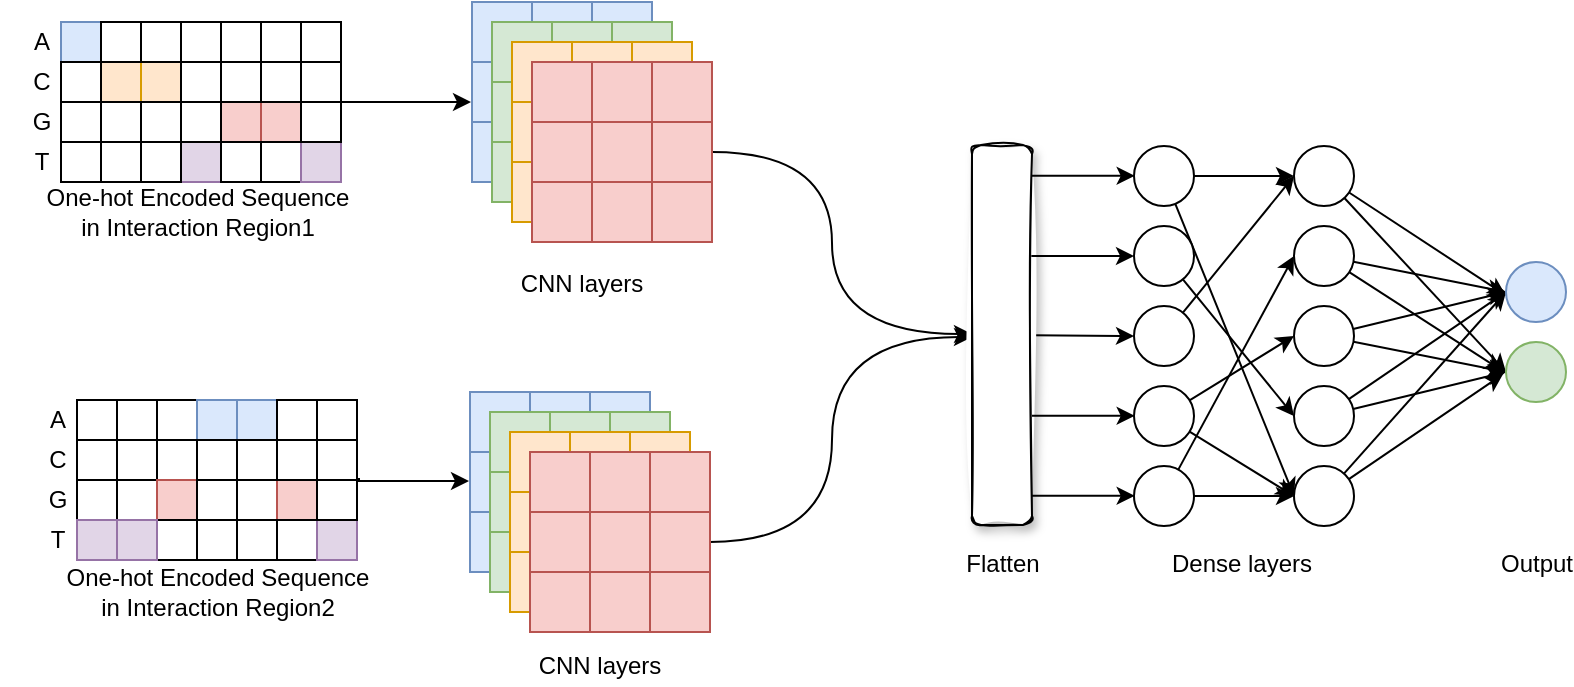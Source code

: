 <mxfile version="14.8.5" type="github">
  <diagram id="KxuiyelQ4g_LW83yEsCo" name="Page-1">
    <mxGraphModel dx="813" dy="436" grid="1" gridSize="10" guides="1" tooltips="1" connect="1" arrows="1" fold="1" page="1" pageScale="1" pageWidth="4681" pageHeight="3300" math="0" shadow="0">
      <root>
        <mxCell id="0" />
        <mxCell id="1" parent="0" />
        <mxCell id="DCVeUOY5UcHhxP_ibhvg-289" style="edgeStyle=orthogonalEdgeStyle;rounded=0;orthogonalLoop=1;jettySize=auto;html=1;" edge="1" parent="1">
          <mxGeometry relative="1" as="geometry">
            <mxPoint x="529.5" y="220" as="targetPoint" />
            <mxPoint x="464.5" y="220" as="sourcePoint" />
            <Array as="points">
              <mxPoint x="464.5" y="220" />
            </Array>
          </mxGeometry>
        </mxCell>
        <mxCell id="DCVeUOY5UcHhxP_ibhvg-291" style="edgeStyle=orthogonalEdgeStyle;rounded=0;orthogonalLoop=1;jettySize=auto;html=1;exitX=1;exitY=1;exitDx=0;exitDy=0;" edge="1" parent="1">
          <mxGeometry relative="1" as="geometry">
            <mxPoint x="473.5" y="408" as="sourcePoint" />
            <mxPoint x="528.5" y="409.5" as="targetPoint" />
            <Array as="points">
              <mxPoint x="473.5" y="409.5" />
            </Array>
          </mxGeometry>
        </mxCell>
        <mxCell id="DCVeUOY5UcHhxP_ibhvg-327" value="G" style="text;html=1;strokeColor=none;fillColor=none;align=center;verticalAlign=middle;whiteSpace=wrap;rounded=0;" vertex="1" parent="1">
          <mxGeometry x="294.5" y="220" width="40" height="20" as="geometry" />
        </mxCell>
        <mxCell id="DCVeUOY5UcHhxP_ibhvg-328" value="T" style="text;html=1;strokeColor=none;fillColor=none;align=center;verticalAlign=middle;whiteSpace=wrap;rounded=0;" vertex="1" parent="1">
          <mxGeometry x="294.5" y="240" width="40" height="20" as="geometry" />
        </mxCell>
        <mxCell id="DCVeUOY5UcHhxP_ibhvg-329" value="&lt;div&gt;A&lt;/div&gt;" style="text;html=1;strokeColor=none;fillColor=none;align=center;verticalAlign=middle;whiteSpace=wrap;rounded=0;" vertex="1" parent="1">
          <mxGeometry x="294.5" y="180" width="40" height="20" as="geometry" />
        </mxCell>
        <mxCell id="DCVeUOY5UcHhxP_ibhvg-330" value="C" style="text;html=1;strokeColor=none;fillColor=none;align=center;verticalAlign=middle;whiteSpace=wrap;rounded=0;" vertex="1" parent="1">
          <mxGeometry x="294.5" y="200" width="40" height="20" as="geometry" />
        </mxCell>
        <mxCell id="DCVeUOY5UcHhxP_ibhvg-331" value="" style="whiteSpace=wrap;html=1;aspect=fixed;fillColor=#dae8fc;strokeColor=#6c8ebf;" vertex="1" parent="1">
          <mxGeometry x="324.5" y="180" width="20" height="20" as="geometry" />
        </mxCell>
        <mxCell id="DCVeUOY5UcHhxP_ibhvg-332" value="" style="whiteSpace=wrap;html=1;aspect=fixed;" vertex="1" parent="1">
          <mxGeometry x="344.5" y="200" width="20" height="20" as="geometry" />
        </mxCell>
        <mxCell id="DCVeUOY5UcHhxP_ibhvg-333" value="" style="whiteSpace=wrap;html=1;aspect=fixed;fillColor=#ffe6cc;strokeColor=#d79b00;" vertex="1" parent="1">
          <mxGeometry x="344.5" y="200" width="20" height="20" as="geometry" />
        </mxCell>
        <mxCell id="DCVeUOY5UcHhxP_ibhvg-334" value="" style="whiteSpace=wrap;html=1;aspect=fixed;fillColor=#ffe6cc;strokeColor=#d79b00;" vertex="1" parent="1">
          <mxGeometry x="364.5" y="200" width="20" height="20" as="geometry" />
        </mxCell>
        <mxCell id="DCVeUOY5UcHhxP_ibhvg-335" value="" style="whiteSpace=wrap;html=1;aspect=fixed;fillColor=#e1d5e7;strokeColor=#9673a6;" vertex="1" parent="1">
          <mxGeometry x="384.5" y="240" width="20" height="20" as="geometry" />
        </mxCell>
        <mxCell id="DCVeUOY5UcHhxP_ibhvg-336" value="" style="whiteSpace=wrap;html=1;aspect=fixed;fillColor=#f8cecc;strokeColor=#b85450;" vertex="1" parent="1">
          <mxGeometry x="404.5" y="220" width="20" height="20" as="geometry" />
        </mxCell>
        <mxCell id="DCVeUOY5UcHhxP_ibhvg-337" value="" style="whiteSpace=wrap;html=1;aspect=fixed;fillColor=#f8cecc;strokeColor=#b85450;" vertex="1" parent="1">
          <mxGeometry x="424.5" y="220" width="20" height="20" as="geometry" />
        </mxCell>
        <mxCell id="DCVeUOY5UcHhxP_ibhvg-338" value="" style="rounded=0;whiteSpace=wrap;html=1;" vertex="1" parent="1">
          <mxGeometry x="324.5" y="200" width="20" height="20" as="geometry" />
        </mxCell>
        <mxCell id="DCVeUOY5UcHhxP_ibhvg-339" value="" style="rounded=0;whiteSpace=wrap;html=1;" vertex="1" parent="1">
          <mxGeometry x="324.5" y="220" width="20" height="20" as="geometry" />
        </mxCell>
        <mxCell id="DCVeUOY5UcHhxP_ibhvg-340" value="" style="rounded=0;whiteSpace=wrap;html=1;" vertex="1" parent="1">
          <mxGeometry x="344.5" y="220" width="20" height="20" as="geometry" />
        </mxCell>
        <mxCell id="DCVeUOY5UcHhxP_ibhvg-341" value="" style="rounded=0;whiteSpace=wrap;html=1;" vertex="1" parent="1">
          <mxGeometry x="364.5" y="220" width="20" height="20" as="geometry" />
        </mxCell>
        <mxCell id="DCVeUOY5UcHhxP_ibhvg-342" value="" style="rounded=0;whiteSpace=wrap;html=1;" vertex="1" parent="1">
          <mxGeometry x="384.5" y="220" width="20" height="20" as="geometry" />
        </mxCell>
        <mxCell id="DCVeUOY5UcHhxP_ibhvg-343" value="" style="rounded=0;whiteSpace=wrap;html=1;" vertex="1" parent="1">
          <mxGeometry x="364.5" y="240" width="20" height="20" as="geometry" />
        </mxCell>
        <mxCell id="DCVeUOY5UcHhxP_ibhvg-344" value="" style="rounded=0;whiteSpace=wrap;html=1;" vertex="1" parent="1">
          <mxGeometry x="324.5" y="240" width="20" height="20" as="geometry" />
        </mxCell>
        <mxCell id="DCVeUOY5UcHhxP_ibhvg-345" value="" style="rounded=0;whiteSpace=wrap;html=1;" vertex="1" parent="1">
          <mxGeometry x="344.5" y="240" width="20" height="20" as="geometry" />
        </mxCell>
        <mxCell id="DCVeUOY5UcHhxP_ibhvg-346" value="" style="rounded=0;whiteSpace=wrap;html=1;" vertex="1" parent="1">
          <mxGeometry x="404.5" y="240" width="20" height="20" as="geometry" />
        </mxCell>
        <mxCell id="DCVeUOY5UcHhxP_ibhvg-347" value="" style="rounded=0;whiteSpace=wrap;html=1;" vertex="1" parent="1">
          <mxGeometry x="424.5" y="240" width="20" height="20" as="geometry" />
        </mxCell>
        <mxCell id="DCVeUOY5UcHhxP_ibhvg-348" value="" style="rounded=0;whiteSpace=wrap;html=1;" vertex="1" parent="1">
          <mxGeometry x="344.5" y="180" width="20" height="20" as="geometry" />
        </mxCell>
        <mxCell id="DCVeUOY5UcHhxP_ibhvg-349" value="" style="rounded=0;whiteSpace=wrap;html=1;" vertex="1" parent="1">
          <mxGeometry x="364.5" y="180" width="20" height="20" as="geometry" />
        </mxCell>
        <mxCell id="DCVeUOY5UcHhxP_ibhvg-350" value="" style="rounded=0;whiteSpace=wrap;html=1;" vertex="1" parent="1">
          <mxGeometry x="384.5" y="180" width="20" height="20" as="geometry" />
        </mxCell>
        <mxCell id="DCVeUOY5UcHhxP_ibhvg-351" value="" style="rounded=0;whiteSpace=wrap;html=1;" vertex="1" parent="1">
          <mxGeometry x="404.5" y="180" width="20" height="20" as="geometry" />
        </mxCell>
        <mxCell id="DCVeUOY5UcHhxP_ibhvg-352" value="" style="rounded=0;whiteSpace=wrap;html=1;" vertex="1" parent="1">
          <mxGeometry x="384.5" y="200" width="20" height="20" as="geometry" />
        </mxCell>
        <mxCell id="DCVeUOY5UcHhxP_ibhvg-353" value="" style="rounded=0;whiteSpace=wrap;html=1;" vertex="1" parent="1">
          <mxGeometry x="404.5" y="200" width="20" height="20" as="geometry" />
        </mxCell>
        <mxCell id="DCVeUOY5UcHhxP_ibhvg-354" value="" style="rounded=0;whiteSpace=wrap;html=1;" vertex="1" parent="1">
          <mxGeometry x="424.5" y="200" width="20" height="20" as="geometry" />
        </mxCell>
        <mxCell id="DCVeUOY5UcHhxP_ibhvg-355" value="" style="rounded=0;whiteSpace=wrap;html=1;" vertex="1" parent="1">
          <mxGeometry x="424.5" y="180" width="20" height="20" as="geometry" />
        </mxCell>
        <mxCell id="DCVeUOY5UcHhxP_ibhvg-356" value="" style="whiteSpace=wrap;html=1;aspect=fixed;fillColor=#e1d5e7;strokeColor=#9673a6;" vertex="1" parent="1">
          <mxGeometry x="444.5" y="240" width="20" height="20" as="geometry" />
        </mxCell>
        <mxCell id="DCVeUOY5UcHhxP_ibhvg-357" value="" style="rounded=0;whiteSpace=wrap;html=1;" vertex="1" parent="1">
          <mxGeometry x="444.5" y="220" width="20" height="20" as="geometry" />
        </mxCell>
        <mxCell id="DCVeUOY5UcHhxP_ibhvg-358" value="" style="rounded=0;whiteSpace=wrap;html=1;" vertex="1" parent="1">
          <mxGeometry x="444.5" y="180" width="20" height="20" as="geometry" />
        </mxCell>
        <mxCell id="DCVeUOY5UcHhxP_ibhvg-359" value="" style="rounded=0;whiteSpace=wrap;html=1;" vertex="1" parent="1">
          <mxGeometry x="444.5" y="200" width="20" height="20" as="geometry" />
        </mxCell>
        <mxCell id="DCVeUOY5UcHhxP_ibhvg-361" value="G" style="text;html=1;strokeColor=none;fillColor=none;align=center;verticalAlign=middle;whiteSpace=wrap;rounded=0;" vertex="1" parent="1">
          <mxGeometry x="302.5" y="409" width="40" height="20" as="geometry" />
        </mxCell>
        <mxCell id="DCVeUOY5UcHhxP_ibhvg-362" value="T" style="text;html=1;strokeColor=none;fillColor=none;align=center;verticalAlign=middle;whiteSpace=wrap;rounded=0;" vertex="1" parent="1">
          <mxGeometry x="302.5" y="429" width="40" height="20" as="geometry" />
        </mxCell>
        <mxCell id="DCVeUOY5UcHhxP_ibhvg-363" value="&lt;div&gt;A&lt;/div&gt;" style="text;html=1;strokeColor=none;fillColor=none;align=center;verticalAlign=middle;whiteSpace=wrap;rounded=0;" vertex="1" parent="1">
          <mxGeometry x="302.5" y="369" width="40" height="20" as="geometry" />
        </mxCell>
        <mxCell id="DCVeUOY5UcHhxP_ibhvg-364" value="C" style="text;html=1;strokeColor=none;fillColor=none;align=center;verticalAlign=middle;whiteSpace=wrap;rounded=0;" vertex="1" parent="1">
          <mxGeometry x="302.5" y="389" width="40" height="20" as="geometry" />
        </mxCell>
        <mxCell id="DCVeUOY5UcHhxP_ibhvg-365" value="" style="whiteSpace=wrap;html=1;aspect=fixed;" vertex="1" parent="1">
          <mxGeometry x="332.5" y="369" width="20" height="20" as="geometry" />
        </mxCell>
        <mxCell id="DCVeUOY5UcHhxP_ibhvg-366" value="" style="whiteSpace=wrap;html=1;aspect=fixed;" vertex="1" parent="1">
          <mxGeometry x="352.5" y="389" width="20" height="20" as="geometry" />
        </mxCell>
        <mxCell id="DCVeUOY5UcHhxP_ibhvg-367" value="" style="whiteSpace=wrap;html=1;aspect=fixed;" vertex="1" parent="1">
          <mxGeometry x="352.5" y="389" width="20" height="20" as="geometry" />
        </mxCell>
        <mxCell id="DCVeUOY5UcHhxP_ibhvg-368" value="" style="whiteSpace=wrap;html=1;aspect=fixed;" vertex="1" parent="1">
          <mxGeometry x="372.5" y="389" width="20" height="20" as="geometry" />
        </mxCell>
        <mxCell id="DCVeUOY5UcHhxP_ibhvg-369" value="" style="whiteSpace=wrap;html=1;aspect=fixed;" vertex="1" parent="1">
          <mxGeometry x="392.5" y="429" width="20" height="20" as="geometry" />
        </mxCell>
        <mxCell id="DCVeUOY5UcHhxP_ibhvg-370" value="" style="whiteSpace=wrap;html=1;aspect=fixed;" vertex="1" parent="1">
          <mxGeometry x="412.5" y="409" width="20" height="20" as="geometry" />
        </mxCell>
        <mxCell id="DCVeUOY5UcHhxP_ibhvg-371" value="" style="whiteSpace=wrap;html=1;aspect=fixed;fillColor=#f8cecc;strokeColor=#b85450;" vertex="1" parent="1">
          <mxGeometry x="432.5" y="409" width="20" height="20" as="geometry" />
        </mxCell>
        <mxCell id="DCVeUOY5UcHhxP_ibhvg-372" value="" style="rounded=0;whiteSpace=wrap;html=1;" vertex="1" parent="1">
          <mxGeometry x="332.5" y="389" width="20" height="20" as="geometry" />
        </mxCell>
        <mxCell id="DCVeUOY5UcHhxP_ibhvg-373" value="" style="rounded=0;whiteSpace=wrap;html=1;" vertex="1" parent="1">
          <mxGeometry x="332.5" y="409" width="20" height="20" as="geometry" />
        </mxCell>
        <mxCell id="DCVeUOY5UcHhxP_ibhvg-374" value="" style="rounded=0;whiteSpace=wrap;html=1;" vertex="1" parent="1">
          <mxGeometry x="352.5" y="409" width="20" height="20" as="geometry" />
        </mxCell>
        <mxCell id="DCVeUOY5UcHhxP_ibhvg-375" value="" style="rounded=0;whiteSpace=wrap;html=1;fillColor=#f8cecc;strokeColor=#b85450;" vertex="1" parent="1">
          <mxGeometry x="372.5" y="409" width="20" height="20" as="geometry" />
        </mxCell>
        <mxCell id="DCVeUOY5UcHhxP_ibhvg-376" value="" style="rounded=0;whiteSpace=wrap;html=1;" vertex="1" parent="1">
          <mxGeometry x="392.5" y="409" width="20" height="20" as="geometry" />
        </mxCell>
        <mxCell id="DCVeUOY5UcHhxP_ibhvg-377" value="" style="rounded=0;whiteSpace=wrap;html=1;" vertex="1" parent="1">
          <mxGeometry x="372.5" y="429" width="20" height="20" as="geometry" />
        </mxCell>
        <mxCell id="DCVeUOY5UcHhxP_ibhvg-378" value="" style="rounded=0;whiteSpace=wrap;html=1;fillColor=#e1d5e7;strokeColor=#9673a6;" vertex="1" parent="1">
          <mxGeometry x="332.5" y="429" width="20" height="20" as="geometry" />
        </mxCell>
        <mxCell id="DCVeUOY5UcHhxP_ibhvg-379" value="" style="rounded=0;whiteSpace=wrap;html=1;fillColor=#e1d5e7;strokeColor=#9673a6;" vertex="1" parent="1">
          <mxGeometry x="352.5" y="429" width="20" height="20" as="geometry" />
        </mxCell>
        <mxCell id="DCVeUOY5UcHhxP_ibhvg-380" value="" style="rounded=0;whiteSpace=wrap;html=1;" vertex="1" parent="1">
          <mxGeometry x="412.5" y="429" width="20" height="20" as="geometry" />
        </mxCell>
        <mxCell id="DCVeUOY5UcHhxP_ibhvg-381" value="" style="rounded=0;whiteSpace=wrap;html=1;" vertex="1" parent="1">
          <mxGeometry x="432.5" y="429" width="20" height="20" as="geometry" />
        </mxCell>
        <mxCell id="DCVeUOY5UcHhxP_ibhvg-382" value="" style="rounded=0;whiteSpace=wrap;html=1;" vertex="1" parent="1">
          <mxGeometry x="352.5" y="369" width="20" height="20" as="geometry" />
        </mxCell>
        <mxCell id="DCVeUOY5UcHhxP_ibhvg-383" value="" style="rounded=0;whiteSpace=wrap;html=1;" vertex="1" parent="1">
          <mxGeometry x="372.5" y="369" width="20" height="20" as="geometry" />
        </mxCell>
        <mxCell id="DCVeUOY5UcHhxP_ibhvg-384" value="" style="rounded=0;whiteSpace=wrap;html=1;fillColor=#dae8fc;strokeColor=#6c8ebf;" vertex="1" parent="1">
          <mxGeometry x="392.5" y="369" width="20" height="20" as="geometry" />
        </mxCell>
        <mxCell id="DCVeUOY5UcHhxP_ibhvg-385" value="" style="rounded=0;whiteSpace=wrap;html=1;fillColor=#dae8fc;strokeColor=#6c8ebf;" vertex="1" parent="1">
          <mxGeometry x="412.5" y="369" width="20" height="20" as="geometry" />
        </mxCell>
        <mxCell id="DCVeUOY5UcHhxP_ibhvg-386" value="" style="rounded=0;whiteSpace=wrap;html=1;" vertex="1" parent="1">
          <mxGeometry x="392.5" y="389" width="20" height="20" as="geometry" />
        </mxCell>
        <mxCell id="DCVeUOY5UcHhxP_ibhvg-387" value="" style="rounded=0;whiteSpace=wrap;html=1;" vertex="1" parent="1">
          <mxGeometry x="412.5" y="389" width="20" height="20" as="geometry" />
        </mxCell>
        <mxCell id="DCVeUOY5UcHhxP_ibhvg-388" value="" style="rounded=0;whiteSpace=wrap;html=1;" vertex="1" parent="1">
          <mxGeometry x="432.5" y="389" width="20" height="20" as="geometry" />
        </mxCell>
        <mxCell id="DCVeUOY5UcHhxP_ibhvg-389" value="" style="rounded=0;whiteSpace=wrap;html=1;" vertex="1" parent="1">
          <mxGeometry x="432.5" y="369" width="20" height="20" as="geometry" />
        </mxCell>
        <mxCell id="DCVeUOY5UcHhxP_ibhvg-390" value="" style="whiteSpace=wrap;html=1;aspect=fixed;fillColor=#e1d5e7;strokeColor=#9673a6;" vertex="1" parent="1">
          <mxGeometry x="452.5" y="429" width="20" height="20" as="geometry" />
        </mxCell>
        <mxCell id="DCVeUOY5UcHhxP_ibhvg-391" value="" style="rounded=0;whiteSpace=wrap;html=1;" vertex="1" parent="1">
          <mxGeometry x="452.5" y="409" width="20" height="20" as="geometry" />
        </mxCell>
        <mxCell id="DCVeUOY5UcHhxP_ibhvg-392" value="" style="rounded=0;whiteSpace=wrap;html=1;" vertex="1" parent="1">
          <mxGeometry x="452.5" y="369" width="20" height="20" as="geometry" />
        </mxCell>
        <mxCell id="DCVeUOY5UcHhxP_ibhvg-393" value="" style="rounded=0;whiteSpace=wrap;html=1;" vertex="1" parent="1">
          <mxGeometry x="452.5" y="389" width="20" height="20" as="geometry" />
        </mxCell>
        <mxCell id="DCVeUOY5UcHhxP_ibhvg-447" value="" style="whiteSpace=wrap;html=1;aspect=fixed;fillColor=#dae8fc;strokeColor=#6c8ebf;" vertex="1" parent="1">
          <mxGeometry x="530" y="170" width="30" height="30" as="geometry" />
        </mxCell>
        <mxCell id="DCVeUOY5UcHhxP_ibhvg-448" value="" style="whiteSpace=wrap;html=1;aspect=fixed;fillColor=#dae8fc;strokeColor=#6c8ebf;" vertex="1" parent="1">
          <mxGeometry x="560" y="170" width="30" height="30" as="geometry" />
        </mxCell>
        <mxCell id="DCVeUOY5UcHhxP_ibhvg-449" value="" style="whiteSpace=wrap;html=1;aspect=fixed;fillColor=#dae8fc;strokeColor=#6c8ebf;" vertex="1" parent="1">
          <mxGeometry x="590" y="170" width="30" height="30" as="geometry" />
        </mxCell>
        <mxCell id="DCVeUOY5UcHhxP_ibhvg-450" value="" style="whiteSpace=wrap;html=1;aspect=fixed;fillColor=#dae8fc;strokeColor=#6c8ebf;" vertex="1" parent="1">
          <mxGeometry x="530" y="200" width="30" height="30" as="geometry" />
        </mxCell>
        <mxCell id="DCVeUOY5UcHhxP_ibhvg-451" value="" style="whiteSpace=wrap;html=1;aspect=fixed;fillColor=#dae8fc;strokeColor=#6c8ebf;" vertex="1" parent="1">
          <mxGeometry x="560" y="200" width="30" height="30" as="geometry" />
        </mxCell>
        <mxCell id="DCVeUOY5UcHhxP_ibhvg-452" value="" style="whiteSpace=wrap;html=1;aspect=fixed;fillColor=#dae8fc;strokeColor=#6c8ebf;" vertex="1" parent="1">
          <mxGeometry x="590" y="200" width="30" height="30" as="geometry" />
        </mxCell>
        <mxCell id="DCVeUOY5UcHhxP_ibhvg-453" value="" style="whiteSpace=wrap;html=1;aspect=fixed;fillColor=#dae8fc;strokeColor=#6c8ebf;" vertex="1" parent="1">
          <mxGeometry x="530" y="230" width="30" height="30" as="geometry" />
        </mxCell>
        <mxCell id="DCVeUOY5UcHhxP_ibhvg-454" value="" style="whiteSpace=wrap;html=1;aspect=fixed;fillColor=#dae8fc;strokeColor=#6c8ebf;" vertex="1" parent="1">
          <mxGeometry x="560" y="230" width="30" height="30" as="geometry" />
        </mxCell>
        <mxCell id="DCVeUOY5UcHhxP_ibhvg-455" value="" style="whiteSpace=wrap;html=1;aspect=fixed;fillColor=#dae8fc;strokeColor=#6c8ebf;" vertex="1" parent="1">
          <mxGeometry x="590" y="230" width="30" height="30" as="geometry" />
        </mxCell>
        <mxCell id="DCVeUOY5UcHhxP_ibhvg-456" value="" style="whiteSpace=wrap;html=1;aspect=fixed;fillColor=#d5e8d4;strokeColor=#82b366;" vertex="1" parent="1">
          <mxGeometry x="540" y="180" width="30" height="30" as="geometry" />
        </mxCell>
        <mxCell id="DCVeUOY5UcHhxP_ibhvg-457" value="" style="whiteSpace=wrap;html=1;aspect=fixed;fillColor=#d5e8d4;strokeColor=#82b366;" vertex="1" parent="1">
          <mxGeometry x="570" y="180" width="30" height="30" as="geometry" />
        </mxCell>
        <mxCell id="DCVeUOY5UcHhxP_ibhvg-458" value="" style="whiteSpace=wrap;html=1;aspect=fixed;fillColor=#d5e8d4;strokeColor=#82b366;" vertex="1" parent="1">
          <mxGeometry x="600" y="180" width="30" height="30" as="geometry" />
        </mxCell>
        <mxCell id="DCVeUOY5UcHhxP_ibhvg-459" value="" style="whiteSpace=wrap;html=1;aspect=fixed;fillColor=#d5e8d4;strokeColor=#82b366;" vertex="1" parent="1">
          <mxGeometry x="540" y="210" width="30" height="30" as="geometry" />
        </mxCell>
        <mxCell id="DCVeUOY5UcHhxP_ibhvg-460" value="" style="whiteSpace=wrap;html=1;aspect=fixed;fillColor=#d5e8d4;strokeColor=#82b366;" vertex="1" parent="1">
          <mxGeometry x="570" y="210" width="30" height="30" as="geometry" />
        </mxCell>
        <mxCell id="DCVeUOY5UcHhxP_ibhvg-461" value="" style="whiteSpace=wrap;html=1;aspect=fixed;fillColor=#d5e8d4;strokeColor=#82b366;" vertex="1" parent="1">
          <mxGeometry x="600" y="210" width="30" height="30" as="geometry" />
        </mxCell>
        <mxCell id="DCVeUOY5UcHhxP_ibhvg-462" value="" style="whiteSpace=wrap;html=1;aspect=fixed;fillColor=#d5e8d4;strokeColor=#82b366;" vertex="1" parent="1">
          <mxGeometry x="540" y="240" width="30" height="30" as="geometry" />
        </mxCell>
        <mxCell id="DCVeUOY5UcHhxP_ibhvg-463" value="" style="whiteSpace=wrap;html=1;aspect=fixed;fillColor=#d5e8d4;strokeColor=#82b366;" vertex="1" parent="1">
          <mxGeometry x="570" y="240" width="30" height="30" as="geometry" />
        </mxCell>
        <mxCell id="DCVeUOY5UcHhxP_ibhvg-464" value="" style="whiteSpace=wrap;html=1;aspect=fixed;fillColor=#d5e8d4;strokeColor=#82b366;" vertex="1" parent="1">
          <mxGeometry x="600" y="240" width="30" height="30" as="geometry" />
        </mxCell>
        <mxCell id="DCVeUOY5UcHhxP_ibhvg-465" value="" style="whiteSpace=wrap;html=1;aspect=fixed;fillColor=#ffe6cc;strokeColor=#d79b00;" vertex="1" parent="1">
          <mxGeometry x="550" y="190" width="30" height="30" as="geometry" />
        </mxCell>
        <mxCell id="DCVeUOY5UcHhxP_ibhvg-466" value="" style="whiteSpace=wrap;html=1;aspect=fixed;fillColor=#ffe6cc;strokeColor=#d79b00;" vertex="1" parent="1">
          <mxGeometry x="580" y="190" width="30" height="30" as="geometry" />
        </mxCell>
        <mxCell id="DCVeUOY5UcHhxP_ibhvg-467" value="" style="whiteSpace=wrap;html=1;aspect=fixed;fillColor=#ffe6cc;strokeColor=#d79b00;" vertex="1" parent="1">
          <mxGeometry x="610" y="190" width="30" height="30" as="geometry" />
        </mxCell>
        <mxCell id="DCVeUOY5UcHhxP_ibhvg-468" value="" style="whiteSpace=wrap;html=1;aspect=fixed;fillColor=#ffe6cc;strokeColor=#d79b00;" vertex="1" parent="1">
          <mxGeometry x="550" y="220" width="30" height="30" as="geometry" />
        </mxCell>
        <mxCell id="DCVeUOY5UcHhxP_ibhvg-469" value="" style="whiteSpace=wrap;html=1;aspect=fixed;fillColor=#ffe6cc;strokeColor=#d79b00;" vertex="1" parent="1">
          <mxGeometry x="580" y="220" width="30" height="30" as="geometry" />
        </mxCell>
        <mxCell id="DCVeUOY5UcHhxP_ibhvg-470" value="" style="whiteSpace=wrap;html=1;aspect=fixed;fillColor=#ffe6cc;strokeColor=#d79b00;" vertex="1" parent="1">
          <mxGeometry x="610" y="220" width="30" height="30" as="geometry" />
        </mxCell>
        <mxCell id="DCVeUOY5UcHhxP_ibhvg-471" value="" style="whiteSpace=wrap;html=1;aspect=fixed;fillColor=#ffe6cc;strokeColor=#d79b00;" vertex="1" parent="1">
          <mxGeometry x="550" y="250" width="30" height="30" as="geometry" />
        </mxCell>
        <mxCell id="DCVeUOY5UcHhxP_ibhvg-472" value="" style="whiteSpace=wrap;html=1;aspect=fixed;fillColor=#ffe6cc;strokeColor=#d79b00;" vertex="1" parent="1">
          <mxGeometry x="580" y="250" width="30" height="30" as="geometry" />
        </mxCell>
        <mxCell id="DCVeUOY5UcHhxP_ibhvg-473" value="" style="whiteSpace=wrap;html=1;aspect=fixed;fillColor=#ffe6cc;strokeColor=#d79b00;" vertex="1" parent="1">
          <mxGeometry x="610" y="250" width="30" height="30" as="geometry" />
        </mxCell>
        <mxCell id="DCVeUOY5UcHhxP_ibhvg-474" value="" style="whiteSpace=wrap;html=1;aspect=fixed;fillColor=#f8cecc;strokeColor=#b85450;" vertex="1" parent="1">
          <mxGeometry x="560" y="200" width="30" height="30" as="geometry" />
        </mxCell>
        <mxCell id="DCVeUOY5UcHhxP_ibhvg-475" value="" style="whiteSpace=wrap;html=1;aspect=fixed;fillColor=#f8cecc;strokeColor=#b85450;" vertex="1" parent="1">
          <mxGeometry x="590" y="200" width="30" height="30" as="geometry" />
        </mxCell>
        <mxCell id="DCVeUOY5UcHhxP_ibhvg-476" value="" style="whiteSpace=wrap;html=1;aspect=fixed;fillColor=#f8cecc;strokeColor=#b85450;" vertex="1" parent="1">
          <mxGeometry x="620" y="200" width="30" height="30" as="geometry" />
        </mxCell>
        <mxCell id="DCVeUOY5UcHhxP_ibhvg-477" value="" style="whiteSpace=wrap;html=1;aspect=fixed;fillColor=#f8cecc;strokeColor=#b85450;" vertex="1" parent="1">
          <mxGeometry x="560" y="230" width="30" height="30" as="geometry" />
        </mxCell>
        <mxCell id="DCVeUOY5UcHhxP_ibhvg-478" value="" style="whiteSpace=wrap;html=1;aspect=fixed;fillColor=#f8cecc;strokeColor=#b85450;" vertex="1" parent="1">
          <mxGeometry x="590" y="230" width="30" height="30" as="geometry" />
        </mxCell>
        <mxCell id="DCVeUOY5UcHhxP_ibhvg-479" style="edgeStyle=orthogonalEdgeStyle;curved=1;rounded=0;orthogonalLoop=1;jettySize=auto;html=1;entryX=0;entryY=0.5;entryDx=0;entryDy=0;" edge="1" parent="1" source="DCVeUOY5UcHhxP_ibhvg-480">
          <mxGeometry relative="1" as="geometry">
            <mxPoint x="780.0" y="336" as="targetPoint" />
            <Array as="points">
              <mxPoint x="710" y="245" />
              <mxPoint x="710" y="336" />
            </Array>
          </mxGeometry>
        </mxCell>
        <mxCell id="DCVeUOY5UcHhxP_ibhvg-480" value="" style="whiteSpace=wrap;html=1;aspect=fixed;fillColor=#f8cecc;strokeColor=#b85450;" vertex="1" parent="1">
          <mxGeometry x="620" y="230" width="30" height="30" as="geometry" />
        </mxCell>
        <mxCell id="DCVeUOY5UcHhxP_ibhvg-481" value="" style="whiteSpace=wrap;html=1;aspect=fixed;fillColor=#f8cecc;strokeColor=#b85450;" vertex="1" parent="1">
          <mxGeometry x="560" y="260" width="30" height="30" as="geometry" />
        </mxCell>
        <mxCell id="DCVeUOY5UcHhxP_ibhvg-482" value="" style="whiteSpace=wrap;html=1;aspect=fixed;fillColor=#f8cecc;strokeColor=#b85450;" vertex="1" parent="1">
          <mxGeometry x="590" y="260" width="30" height="30" as="geometry" />
        </mxCell>
        <mxCell id="DCVeUOY5UcHhxP_ibhvg-483" value="" style="whiteSpace=wrap;html=1;aspect=fixed;fillColor=#f8cecc;strokeColor=#b85450;" vertex="1" parent="1">
          <mxGeometry x="620" y="260" width="30" height="30" as="geometry" />
        </mxCell>
        <mxCell id="DCVeUOY5UcHhxP_ibhvg-484" value="" style="whiteSpace=wrap;html=1;aspect=fixed;fillColor=#dae8fc;strokeColor=#6c8ebf;" vertex="1" parent="1">
          <mxGeometry x="529" y="365" width="30" height="30" as="geometry" />
        </mxCell>
        <mxCell id="DCVeUOY5UcHhxP_ibhvg-485" value="" style="whiteSpace=wrap;html=1;aspect=fixed;fillColor=#dae8fc;strokeColor=#6c8ebf;" vertex="1" parent="1">
          <mxGeometry x="559" y="365" width="30" height="30" as="geometry" />
        </mxCell>
        <mxCell id="DCVeUOY5UcHhxP_ibhvg-486" value="" style="whiteSpace=wrap;html=1;aspect=fixed;fillColor=#dae8fc;strokeColor=#6c8ebf;" vertex="1" parent="1">
          <mxGeometry x="589" y="365" width="30" height="30" as="geometry" />
        </mxCell>
        <mxCell id="DCVeUOY5UcHhxP_ibhvg-487" value="" style="whiteSpace=wrap;html=1;aspect=fixed;fillColor=#dae8fc;strokeColor=#6c8ebf;" vertex="1" parent="1">
          <mxGeometry x="529" y="395" width="30" height="30" as="geometry" />
        </mxCell>
        <mxCell id="DCVeUOY5UcHhxP_ibhvg-488" value="" style="whiteSpace=wrap;html=1;aspect=fixed;fillColor=#dae8fc;strokeColor=#6c8ebf;" vertex="1" parent="1">
          <mxGeometry x="559" y="395" width="30" height="30" as="geometry" />
        </mxCell>
        <mxCell id="DCVeUOY5UcHhxP_ibhvg-489" value="" style="whiteSpace=wrap;html=1;aspect=fixed;fillColor=#dae8fc;strokeColor=#6c8ebf;" vertex="1" parent="1">
          <mxGeometry x="589" y="395" width="30" height="30" as="geometry" />
        </mxCell>
        <mxCell id="DCVeUOY5UcHhxP_ibhvg-490" value="" style="whiteSpace=wrap;html=1;aspect=fixed;fillColor=#dae8fc;strokeColor=#6c8ebf;" vertex="1" parent="1">
          <mxGeometry x="529" y="425" width="30" height="30" as="geometry" />
        </mxCell>
        <mxCell id="DCVeUOY5UcHhxP_ibhvg-491" value="" style="whiteSpace=wrap;html=1;aspect=fixed;fillColor=#dae8fc;strokeColor=#6c8ebf;" vertex="1" parent="1">
          <mxGeometry x="559" y="425" width="30" height="30" as="geometry" />
        </mxCell>
        <mxCell id="DCVeUOY5UcHhxP_ibhvg-492" value="" style="whiteSpace=wrap;html=1;aspect=fixed;fillColor=#dae8fc;strokeColor=#6c8ebf;" vertex="1" parent="1">
          <mxGeometry x="589" y="425" width="30" height="30" as="geometry" />
        </mxCell>
        <mxCell id="DCVeUOY5UcHhxP_ibhvg-493" value="" style="whiteSpace=wrap;html=1;aspect=fixed;fillColor=#d5e8d4;strokeColor=#82b366;" vertex="1" parent="1">
          <mxGeometry x="539" y="375" width="30" height="30" as="geometry" />
        </mxCell>
        <mxCell id="DCVeUOY5UcHhxP_ibhvg-494" value="" style="whiteSpace=wrap;html=1;aspect=fixed;fillColor=#d5e8d4;strokeColor=#82b366;" vertex="1" parent="1">
          <mxGeometry x="569" y="375" width="30" height="30" as="geometry" />
        </mxCell>
        <mxCell id="DCVeUOY5UcHhxP_ibhvg-495" value="" style="whiteSpace=wrap;html=1;aspect=fixed;fillColor=#d5e8d4;strokeColor=#82b366;" vertex="1" parent="1">
          <mxGeometry x="599" y="375" width="30" height="30" as="geometry" />
        </mxCell>
        <mxCell id="DCVeUOY5UcHhxP_ibhvg-496" value="" style="whiteSpace=wrap;html=1;aspect=fixed;fillColor=#d5e8d4;strokeColor=#82b366;" vertex="1" parent="1">
          <mxGeometry x="539" y="405" width="30" height="30" as="geometry" />
        </mxCell>
        <mxCell id="DCVeUOY5UcHhxP_ibhvg-497" value="" style="whiteSpace=wrap;html=1;aspect=fixed;fillColor=#d5e8d4;strokeColor=#82b366;" vertex="1" parent="1">
          <mxGeometry x="569" y="405" width="30" height="30" as="geometry" />
        </mxCell>
        <mxCell id="DCVeUOY5UcHhxP_ibhvg-498" value="" style="whiteSpace=wrap;html=1;aspect=fixed;fillColor=#d5e8d4;strokeColor=#82b366;" vertex="1" parent="1">
          <mxGeometry x="599" y="405" width="30" height="30" as="geometry" />
        </mxCell>
        <mxCell id="DCVeUOY5UcHhxP_ibhvg-499" value="" style="whiteSpace=wrap;html=1;aspect=fixed;fillColor=#d5e8d4;strokeColor=#82b366;" vertex="1" parent="1">
          <mxGeometry x="539" y="435" width="30" height="30" as="geometry" />
        </mxCell>
        <mxCell id="DCVeUOY5UcHhxP_ibhvg-500" value="" style="whiteSpace=wrap;html=1;aspect=fixed;fillColor=#d5e8d4;strokeColor=#82b366;" vertex="1" parent="1">
          <mxGeometry x="569" y="435" width="30" height="30" as="geometry" />
        </mxCell>
        <mxCell id="DCVeUOY5UcHhxP_ibhvg-501" value="" style="whiteSpace=wrap;html=1;aspect=fixed;fillColor=#d5e8d4;strokeColor=#82b366;" vertex="1" parent="1">
          <mxGeometry x="599" y="435" width="30" height="30" as="geometry" />
        </mxCell>
        <mxCell id="DCVeUOY5UcHhxP_ibhvg-502" value="" style="whiteSpace=wrap;html=1;aspect=fixed;fillColor=#ffe6cc;strokeColor=#d79b00;" vertex="1" parent="1">
          <mxGeometry x="549" y="385" width="30" height="30" as="geometry" />
        </mxCell>
        <mxCell id="DCVeUOY5UcHhxP_ibhvg-503" value="" style="whiteSpace=wrap;html=1;aspect=fixed;fillColor=#ffe6cc;strokeColor=#d79b00;" vertex="1" parent="1">
          <mxGeometry x="579" y="385" width="30" height="30" as="geometry" />
        </mxCell>
        <mxCell id="DCVeUOY5UcHhxP_ibhvg-504" value="" style="whiteSpace=wrap;html=1;aspect=fixed;fillColor=#ffe6cc;strokeColor=#d79b00;" vertex="1" parent="1">
          <mxGeometry x="609" y="385" width="30" height="30" as="geometry" />
        </mxCell>
        <mxCell id="DCVeUOY5UcHhxP_ibhvg-505" value="" style="whiteSpace=wrap;html=1;aspect=fixed;fillColor=#ffe6cc;strokeColor=#d79b00;" vertex="1" parent="1">
          <mxGeometry x="549" y="415" width="30" height="30" as="geometry" />
        </mxCell>
        <mxCell id="DCVeUOY5UcHhxP_ibhvg-506" value="" style="whiteSpace=wrap;html=1;aspect=fixed;fillColor=#ffe6cc;strokeColor=#d79b00;" vertex="1" parent="1">
          <mxGeometry x="579" y="415" width="30" height="30" as="geometry" />
        </mxCell>
        <mxCell id="DCVeUOY5UcHhxP_ibhvg-507" value="" style="whiteSpace=wrap;html=1;aspect=fixed;fillColor=#ffe6cc;strokeColor=#d79b00;" vertex="1" parent="1">
          <mxGeometry x="609" y="415" width="30" height="30" as="geometry" />
        </mxCell>
        <mxCell id="DCVeUOY5UcHhxP_ibhvg-508" value="" style="whiteSpace=wrap;html=1;aspect=fixed;fillColor=#ffe6cc;strokeColor=#d79b00;" vertex="1" parent="1">
          <mxGeometry x="549" y="445" width="30" height="30" as="geometry" />
        </mxCell>
        <mxCell id="DCVeUOY5UcHhxP_ibhvg-509" value="" style="whiteSpace=wrap;html=1;aspect=fixed;fillColor=#ffe6cc;strokeColor=#d79b00;" vertex="1" parent="1">
          <mxGeometry x="579" y="445" width="30" height="30" as="geometry" />
        </mxCell>
        <mxCell id="DCVeUOY5UcHhxP_ibhvg-510" value="" style="whiteSpace=wrap;html=1;aspect=fixed;fillColor=#ffe6cc;strokeColor=#d79b00;" vertex="1" parent="1">
          <mxGeometry x="609" y="445" width="30" height="30" as="geometry" />
        </mxCell>
        <mxCell id="DCVeUOY5UcHhxP_ibhvg-511" value="" style="whiteSpace=wrap;html=1;aspect=fixed;fillColor=#f8cecc;strokeColor=#b85450;" vertex="1" parent="1">
          <mxGeometry x="559" y="395" width="30" height="30" as="geometry" />
        </mxCell>
        <mxCell id="DCVeUOY5UcHhxP_ibhvg-512" value="" style="whiteSpace=wrap;html=1;aspect=fixed;fillColor=#f8cecc;strokeColor=#b85450;" vertex="1" parent="1">
          <mxGeometry x="589" y="395" width="30" height="30" as="geometry" />
        </mxCell>
        <mxCell id="DCVeUOY5UcHhxP_ibhvg-513" value="" style="whiteSpace=wrap;html=1;aspect=fixed;fillColor=#f8cecc;strokeColor=#b85450;" vertex="1" parent="1">
          <mxGeometry x="619" y="395" width="30" height="30" as="geometry" />
        </mxCell>
        <mxCell id="DCVeUOY5UcHhxP_ibhvg-514" value="" style="whiteSpace=wrap;html=1;aspect=fixed;fillColor=#f8cecc;strokeColor=#b85450;" vertex="1" parent="1">
          <mxGeometry x="559" y="425" width="30" height="30" as="geometry" />
        </mxCell>
        <mxCell id="DCVeUOY5UcHhxP_ibhvg-515" value="" style="whiteSpace=wrap;html=1;aspect=fixed;fillColor=#f8cecc;strokeColor=#b85450;" vertex="1" parent="1">
          <mxGeometry x="589" y="425" width="30" height="30" as="geometry" />
        </mxCell>
        <mxCell id="DCVeUOY5UcHhxP_ibhvg-516" style="edgeStyle=orthogonalEdgeStyle;curved=1;rounded=0;orthogonalLoop=1;jettySize=auto;html=1;" edge="1" parent="1" source="DCVeUOY5UcHhxP_ibhvg-517">
          <mxGeometry relative="1" as="geometry">
            <mxPoint x="780" y="337.5" as="targetPoint" />
            <Array as="points">
              <mxPoint x="710" y="440.5" />
              <mxPoint x="710" y="337.5" />
            </Array>
          </mxGeometry>
        </mxCell>
        <mxCell id="DCVeUOY5UcHhxP_ibhvg-517" value="" style="whiteSpace=wrap;html=1;aspect=fixed;fillColor=#f8cecc;strokeColor=#b85450;" vertex="1" parent="1">
          <mxGeometry x="619" y="425" width="30" height="30" as="geometry" />
        </mxCell>
        <mxCell id="DCVeUOY5UcHhxP_ibhvg-518" value="" style="whiteSpace=wrap;html=1;aspect=fixed;fillColor=#f8cecc;strokeColor=#b85450;" vertex="1" parent="1">
          <mxGeometry x="559" y="455" width="30" height="30" as="geometry" />
        </mxCell>
        <mxCell id="DCVeUOY5UcHhxP_ibhvg-519" value="" style="whiteSpace=wrap;html=1;aspect=fixed;fillColor=#f8cecc;strokeColor=#b85450;" vertex="1" parent="1">
          <mxGeometry x="589" y="455" width="30" height="30" as="geometry" />
        </mxCell>
        <mxCell id="DCVeUOY5UcHhxP_ibhvg-520" value="" style="whiteSpace=wrap;html=1;aspect=fixed;fillColor=#f8cecc;strokeColor=#b85450;" vertex="1" parent="1">
          <mxGeometry x="619" y="455" width="30" height="30" as="geometry" />
        </mxCell>
        <mxCell id="DCVeUOY5UcHhxP_ibhvg-521" value="&lt;div&gt;CNN layers&lt;/div&gt;" style="text;html=1;strokeColor=none;fillColor=none;align=center;verticalAlign=middle;whiteSpace=wrap;rounded=0;" vertex="1" parent="1">
          <mxGeometry x="460" y="301" width="250" height="20" as="geometry" />
        </mxCell>
        <mxCell id="DCVeUOY5UcHhxP_ibhvg-522" value="&lt;div&gt;CNN layers&lt;/div&gt;" style="text;html=1;strokeColor=none;fillColor=none;align=center;verticalAlign=middle;whiteSpace=wrap;rounded=0;" vertex="1" parent="1">
          <mxGeometry x="469" y="491.5" width="250" height="20" as="geometry" />
        </mxCell>
        <mxCell id="DCVeUOY5UcHhxP_ibhvg-523" value="One-hot Encoded Sequence in Interaction Region1" style="text;html=1;strokeColor=none;fillColor=none;align=center;verticalAlign=middle;whiteSpace=wrap;rounded=0;" vertex="1" parent="1">
          <mxGeometry x="312.5" y="265" width="160" height="20" as="geometry" />
        </mxCell>
        <mxCell id="DCVeUOY5UcHhxP_ibhvg-524" value="&lt;div&gt;One-hot Encoded Sequence in Interaction Region2&lt;/div&gt;" style="text;html=1;strokeColor=none;fillColor=none;align=center;verticalAlign=middle;whiteSpace=wrap;rounded=0;" vertex="1" parent="1">
          <mxGeometry x="322.5" y="455" width="160" height="20" as="geometry" />
        </mxCell>
        <mxCell id="DCVeUOY5UcHhxP_ibhvg-525" value="Dense layers" style="text;html=1;strokeColor=none;fillColor=none;align=center;verticalAlign=middle;whiteSpace=wrap;rounded=0;" vertex="1" parent="1">
          <mxGeometry x="870" y="441" width="90" height="20" as="geometry" />
        </mxCell>
        <mxCell id="DCVeUOY5UcHhxP_ibhvg-526" value="Flatten" style="text;html=1;strokeColor=none;fillColor=none;align=center;verticalAlign=middle;whiteSpace=wrap;rounded=0;" vertex="1" parent="1">
          <mxGeometry x="784.5" y="441" width="21" height="20" as="geometry" />
        </mxCell>
        <mxCell id="DCVeUOY5UcHhxP_ibhvg-527" style="edgeStyle=none;rounded=1;jumpSize=20;orthogonalLoop=1;jettySize=auto;html=1;entryX=0;entryY=0.5;entryDx=0;entryDy=0;strokeWidth=1;" edge="1" parent="1" source="DCVeUOY5UcHhxP_ibhvg-529" target="DCVeUOY5UcHhxP_ibhvg-554">
          <mxGeometry relative="1" as="geometry" />
        </mxCell>
        <mxCell id="DCVeUOY5UcHhxP_ibhvg-528" style="edgeStyle=none;rounded=0;orthogonalLoop=1;jettySize=auto;html=1;entryX=0;entryY=0.5;entryDx=0;entryDy=0;" edge="1" parent="1" source="DCVeUOY5UcHhxP_ibhvg-529" target="DCVeUOY5UcHhxP_ibhvg-542">
          <mxGeometry relative="1" as="geometry" />
        </mxCell>
        <mxCell id="DCVeUOY5UcHhxP_ibhvg-529" value="" style="ellipse;whiteSpace=wrap;html=1;aspect=fixed;" vertex="1" parent="1">
          <mxGeometry x="861" y="242" width="30" height="30" as="geometry" />
        </mxCell>
        <mxCell id="DCVeUOY5UcHhxP_ibhvg-530" style="edgeStyle=none;rounded=1;jumpSize=20;orthogonalLoop=1;jettySize=auto;html=1;entryX=0;entryY=0.5;entryDx=0;entryDy=0;strokeWidth=1;" edge="1" parent="1" source="DCVeUOY5UcHhxP_ibhvg-531" target="DCVeUOY5UcHhxP_ibhvg-551">
          <mxGeometry relative="1" as="geometry" />
        </mxCell>
        <mxCell id="DCVeUOY5UcHhxP_ibhvg-531" value="" style="ellipse;whiteSpace=wrap;html=1;aspect=fixed;" vertex="1" parent="1">
          <mxGeometry x="861" y="282" width="30" height="30" as="geometry" />
        </mxCell>
        <mxCell id="DCVeUOY5UcHhxP_ibhvg-532" style="edgeStyle=none;rounded=1;jumpSize=20;orthogonalLoop=1;jettySize=auto;html=1;entryX=0;entryY=0.5;entryDx=0;entryDy=0;strokeWidth=1;" edge="1" parent="1" source="DCVeUOY5UcHhxP_ibhvg-533" target="DCVeUOY5UcHhxP_ibhvg-542">
          <mxGeometry relative="1" as="geometry" />
        </mxCell>
        <mxCell id="DCVeUOY5UcHhxP_ibhvg-533" value="" style="ellipse;whiteSpace=wrap;html=1;aspect=fixed;" vertex="1" parent="1">
          <mxGeometry x="861" y="322" width="30" height="30" as="geometry" />
        </mxCell>
        <mxCell id="DCVeUOY5UcHhxP_ibhvg-534" style="edgeStyle=none;rounded=0;orthogonalLoop=1;jettySize=auto;html=1;entryX=0;entryY=0.5;entryDx=0;entryDy=0;" edge="1" parent="1" source="DCVeUOY5UcHhxP_ibhvg-536" target="DCVeUOY5UcHhxP_ibhvg-548">
          <mxGeometry relative="1" as="geometry" />
        </mxCell>
        <mxCell id="DCVeUOY5UcHhxP_ibhvg-535" style="edgeStyle=none;rounded=0;orthogonalLoop=1;jettySize=auto;html=1;entryX=0;entryY=0.5;entryDx=0;entryDy=0;" edge="1" parent="1" source="DCVeUOY5UcHhxP_ibhvg-536" target="DCVeUOY5UcHhxP_ibhvg-554">
          <mxGeometry relative="1" as="geometry" />
        </mxCell>
        <mxCell id="DCVeUOY5UcHhxP_ibhvg-536" value="" style="ellipse;whiteSpace=wrap;html=1;aspect=fixed;" vertex="1" parent="1">
          <mxGeometry x="861" y="362" width="30" height="30" as="geometry" />
        </mxCell>
        <mxCell id="DCVeUOY5UcHhxP_ibhvg-537" style="edgeStyle=none;rounded=1;jumpSize=20;orthogonalLoop=1;jettySize=auto;html=1;entryX=0;entryY=0.5;entryDx=0;entryDy=0;strokeWidth=1;" edge="1" parent="1" source="DCVeUOY5UcHhxP_ibhvg-539" target="DCVeUOY5UcHhxP_ibhvg-545">
          <mxGeometry relative="1" as="geometry" />
        </mxCell>
        <mxCell id="DCVeUOY5UcHhxP_ibhvg-538" style="edgeStyle=none;rounded=1;jumpSize=20;orthogonalLoop=1;jettySize=auto;html=1;entryX=0;entryY=0.5;entryDx=0;entryDy=0;strokeWidth=1;" edge="1" parent="1" source="DCVeUOY5UcHhxP_ibhvg-539" target="DCVeUOY5UcHhxP_ibhvg-554">
          <mxGeometry relative="1" as="geometry" />
        </mxCell>
        <mxCell id="DCVeUOY5UcHhxP_ibhvg-539" value="" style="ellipse;whiteSpace=wrap;html=1;aspect=fixed;" vertex="1" parent="1">
          <mxGeometry x="861" y="402" width="30" height="30" as="geometry" />
        </mxCell>
        <mxCell id="DCVeUOY5UcHhxP_ibhvg-540" style="edgeStyle=none;rounded=1;jumpSize=20;orthogonalLoop=1;jettySize=auto;html=1;entryX=0;entryY=0.5;entryDx=0;entryDy=0;strokeWidth=1;" edge="1" parent="1" source="DCVeUOY5UcHhxP_ibhvg-542" target="DCVeUOY5UcHhxP_ibhvg-557">
          <mxGeometry relative="1" as="geometry" />
        </mxCell>
        <mxCell id="DCVeUOY5UcHhxP_ibhvg-541" style="edgeStyle=none;rounded=1;jumpSize=20;orthogonalLoop=1;jettySize=auto;html=1;strokeWidth=1;entryX=-0.001;entryY=0.557;entryDx=0;entryDy=0;entryPerimeter=0;" edge="1" parent="1" source="DCVeUOY5UcHhxP_ibhvg-542" target="DCVeUOY5UcHhxP_ibhvg-556">
          <mxGeometry relative="1" as="geometry">
            <mxPoint x="1041" y="337.0" as="targetPoint" />
          </mxGeometry>
        </mxCell>
        <mxCell id="DCVeUOY5UcHhxP_ibhvg-542" value="" style="ellipse;whiteSpace=wrap;html=1;aspect=fixed;" vertex="1" parent="1">
          <mxGeometry x="941" y="242" width="30" height="30" as="geometry" />
        </mxCell>
        <mxCell id="DCVeUOY5UcHhxP_ibhvg-543" style="edgeStyle=none;rounded=1;jumpSize=20;orthogonalLoop=1;jettySize=auto;html=1;entryX=0;entryY=0.5;entryDx=0;entryDy=0;strokeWidth=1;" edge="1" parent="1" source="DCVeUOY5UcHhxP_ibhvg-545" target="DCVeUOY5UcHhxP_ibhvg-556">
          <mxGeometry relative="1" as="geometry" />
        </mxCell>
        <mxCell id="DCVeUOY5UcHhxP_ibhvg-544" style="edgeStyle=none;rounded=1;jumpSize=20;orthogonalLoop=1;jettySize=auto;html=1;strokeWidth=1;entryX=-0.057;entryY=0.483;entryDx=0;entryDy=0;entryPerimeter=0;" edge="1" parent="1" source="DCVeUOY5UcHhxP_ibhvg-545" target="DCVeUOY5UcHhxP_ibhvg-557">
          <mxGeometry relative="1" as="geometry">
            <mxPoint x="1051" y="377" as="targetPoint" />
          </mxGeometry>
        </mxCell>
        <mxCell id="DCVeUOY5UcHhxP_ibhvg-545" value="" style="ellipse;whiteSpace=wrap;html=1;aspect=fixed;" vertex="1" parent="1">
          <mxGeometry x="941" y="282" width="30" height="30" as="geometry" />
        </mxCell>
        <mxCell id="DCVeUOY5UcHhxP_ibhvg-546" style="edgeStyle=none;rounded=1;jumpSize=20;orthogonalLoop=1;jettySize=auto;html=1;entryX=0;entryY=0.5;entryDx=0;entryDy=0;strokeWidth=1;" edge="1" parent="1" source="DCVeUOY5UcHhxP_ibhvg-548" target="DCVeUOY5UcHhxP_ibhvg-557">
          <mxGeometry relative="1" as="geometry" />
        </mxCell>
        <mxCell id="DCVeUOY5UcHhxP_ibhvg-547" style="edgeStyle=none;rounded=1;jumpSize=20;orthogonalLoop=1;jettySize=auto;html=1;strokeWidth=1;entryX=0;entryY=0.5;entryDx=0;entryDy=0;" edge="1" parent="1" source="DCVeUOY5UcHhxP_ibhvg-548" target="DCVeUOY5UcHhxP_ibhvg-556">
          <mxGeometry relative="1" as="geometry">
            <mxPoint x="1051" y="337" as="targetPoint" />
          </mxGeometry>
        </mxCell>
        <mxCell id="DCVeUOY5UcHhxP_ibhvg-548" value="" style="ellipse;whiteSpace=wrap;html=1;aspect=fixed;" vertex="1" parent="1">
          <mxGeometry x="941" y="322" width="30" height="30" as="geometry" />
        </mxCell>
        <mxCell id="DCVeUOY5UcHhxP_ibhvg-549" style="edgeStyle=none;rounded=1;jumpSize=20;orthogonalLoop=1;jettySize=auto;html=1;entryX=0;entryY=0.5;entryDx=0;entryDy=0;strokeWidth=1;" edge="1" parent="1" source="DCVeUOY5UcHhxP_ibhvg-551" target="DCVeUOY5UcHhxP_ibhvg-556">
          <mxGeometry relative="1" as="geometry" />
        </mxCell>
        <mxCell id="DCVeUOY5UcHhxP_ibhvg-550" style="edgeStyle=none;rounded=1;jumpSize=20;orthogonalLoop=1;jettySize=auto;html=1;strokeWidth=1;entryX=0;entryY=0.5;entryDx=0;entryDy=0;" edge="1" parent="1" source="DCVeUOY5UcHhxP_ibhvg-551" target="DCVeUOY5UcHhxP_ibhvg-557">
          <mxGeometry relative="1" as="geometry">
            <mxPoint x="1041" y="377.0" as="targetPoint" />
          </mxGeometry>
        </mxCell>
        <mxCell id="DCVeUOY5UcHhxP_ibhvg-551" value="" style="ellipse;whiteSpace=wrap;html=1;aspect=fixed;" vertex="1" parent="1">
          <mxGeometry x="941" y="362" width="30" height="30" as="geometry" />
        </mxCell>
        <mxCell id="DCVeUOY5UcHhxP_ibhvg-552" style="edgeStyle=none;rounded=1;jumpSize=20;orthogonalLoop=1;jettySize=auto;html=1;strokeWidth=1;entryX=-0.05;entryY=0.538;entryDx=0;entryDy=0;entryPerimeter=0;" edge="1" parent="1" source="DCVeUOY5UcHhxP_ibhvg-554" target="DCVeUOY5UcHhxP_ibhvg-557">
          <mxGeometry relative="1" as="geometry">
            <mxPoint x="1051" y="377" as="targetPoint" />
          </mxGeometry>
        </mxCell>
        <mxCell id="DCVeUOY5UcHhxP_ibhvg-553" style="edgeStyle=none;rounded=1;jumpSize=20;orthogonalLoop=1;jettySize=auto;html=1;strokeWidth=1;entryX=0;entryY=0.5;entryDx=0;entryDy=0;" edge="1" parent="1" source="DCVeUOY5UcHhxP_ibhvg-554" target="DCVeUOY5UcHhxP_ibhvg-556">
          <mxGeometry relative="1" as="geometry">
            <mxPoint x="1041" y="337.0" as="targetPoint" />
          </mxGeometry>
        </mxCell>
        <mxCell id="DCVeUOY5UcHhxP_ibhvg-554" value="" style="ellipse;whiteSpace=wrap;html=1;aspect=fixed;" vertex="1" parent="1">
          <mxGeometry x="941" y="402" width="30" height="30" as="geometry" />
        </mxCell>
        <mxCell id="DCVeUOY5UcHhxP_ibhvg-555" value="&lt;div&gt;Output&lt;/div&gt;" style="text;html=1;strokeColor=none;fillColor=none;align=center;verticalAlign=middle;whiteSpace=wrap;rounded=0;" vertex="1" parent="1">
          <mxGeometry x="1050.75" y="441" width="22.5" height="20" as="geometry" />
        </mxCell>
        <mxCell id="DCVeUOY5UcHhxP_ibhvg-556" value="" style="ellipse;whiteSpace=wrap;html=1;aspect=fixed;fillColor=#dae8fc;strokeColor=#6c8ebf;" vertex="1" parent="1">
          <mxGeometry x="1047" y="300" width="30" height="30" as="geometry" />
        </mxCell>
        <mxCell id="DCVeUOY5UcHhxP_ibhvg-557" value="" style="ellipse;whiteSpace=wrap;html=1;aspect=fixed;fillColor=#d5e8d4;strokeColor=#82b366;" vertex="1" parent="1">
          <mxGeometry x="1047" y="340" width="30" height="30" as="geometry" />
        </mxCell>
        <mxCell id="DCVeUOY5UcHhxP_ibhvg-558" style="rounded=0;orthogonalLoop=1;jettySize=auto;html=1;entryX=0;entryY=0.5;entryDx=0;entryDy=0;" edge="1" parent="1" source="DCVeUOY5UcHhxP_ibhvg-559">
          <mxGeometry relative="1" as="geometry">
            <mxPoint x="861.0" y="337" as="targetPoint" />
          </mxGeometry>
        </mxCell>
        <mxCell id="DCVeUOY5UcHhxP_ibhvg-559" value="" style="rounded=1;whiteSpace=wrap;html=1;shadow=1;glass=0;sketch=1;" vertex="1" parent="1">
          <mxGeometry x="780" y="241.5" width="30" height="190" as="geometry" />
        </mxCell>
        <mxCell id="DCVeUOY5UcHhxP_ibhvg-560" value="" style="endArrow=classic;html=1;entryX=0;entryY=0.5;entryDx=0;entryDy=0;exitX=0.989;exitY=0.292;exitDx=0;exitDy=0;exitPerimeter=0;" edge="1" parent="1" source="DCVeUOY5UcHhxP_ibhvg-559">
          <mxGeometry width="50" height="50" relative="1" as="geometry">
            <mxPoint x="811" y="350" as="sourcePoint" />
            <mxPoint x="861.0" y="297" as="targetPoint" />
          </mxGeometry>
        </mxCell>
        <mxCell id="DCVeUOY5UcHhxP_ibhvg-561" value="" style="endArrow=classic;html=1;entryX=0;entryY=0.5;entryDx=0;entryDy=0;exitX=0.989;exitY=0.292;exitDx=0;exitDy=0;exitPerimeter=0;" edge="1" parent="1">
          <mxGeometry width="50" height="50" relative="1" as="geometry">
            <mxPoint x="810" y="256.9" as="sourcePoint" />
            <mxPoint x="861.33" y="256.92" as="targetPoint" />
          </mxGeometry>
        </mxCell>
        <mxCell id="DCVeUOY5UcHhxP_ibhvg-562" value="" style="endArrow=classic;html=1;entryX=0;entryY=0.5;entryDx=0;entryDy=0;exitX=0.989;exitY=0.292;exitDx=0;exitDy=0;exitPerimeter=0;" edge="1" parent="1">
          <mxGeometry width="50" height="50" relative="1" as="geometry">
            <mxPoint x="810" y="376.9" as="sourcePoint" />
            <mxPoint x="861.33" y="376.92" as="targetPoint" />
          </mxGeometry>
        </mxCell>
        <mxCell id="DCVeUOY5UcHhxP_ibhvg-563" value="" style="endArrow=classic;html=1;entryX=0;entryY=0.5;entryDx=0;entryDy=0;exitX=0.989;exitY=0.292;exitDx=0;exitDy=0;exitPerimeter=0;" edge="1" parent="1">
          <mxGeometry width="50" height="50" relative="1" as="geometry">
            <mxPoint x="810" y="416.9" as="sourcePoint" />
            <mxPoint x="861.33" y="416.92" as="targetPoint" />
          </mxGeometry>
        </mxCell>
      </root>
    </mxGraphModel>
  </diagram>
</mxfile>
